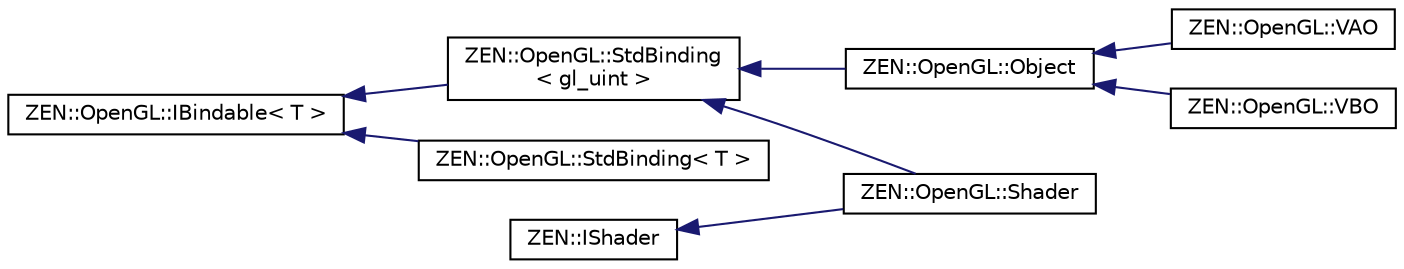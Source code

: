 digraph "Graphical Class Hierarchy"
{
 // LATEX_PDF_SIZE
  edge [fontname="Helvetica",fontsize="10",labelfontname="Helvetica",labelfontsize="10"];
  node [fontname="Helvetica",fontsize="10",shape=record];
  rankdir="LR";
  Node0 [label="ZEN::OpenGL::IBindable\< T \>",height=0.2,width=0.4,color="black", fillcolor="white", style="filled",URL="$classZEN_1_1OpenGL_1_1IBindable.html",tooltip=" "];
  Node0 -> Node1 [dir="back",color="midnightblue",fontsize="10",style="solid",fontname="Helvetica"];
  Node1 [label="ZEN::OpenGL::StdBinding\l\< gl_uint \>",height=0.2,width=0.4,color="black", fillcolor="white", style="filled",URL="$classZEN_1_1OpenGL_1_1StdBinding.html",tooltip=" "];
  Node1 -> Node2 [dir="back",color="midnightblue",fontsize="10",style="solid",fontname="Helvetica"];
  Node2 [label="ZEN::OpenGL::Object",height=0.2,width=0.4,color="black", fillcolor="white", style="filled",URL="$classZEN_1_1OpenGL_1_1Object.html",tooltip=" "];
  Node2 -> Node3 [dir="back",color="midnightblue",fontsize="10",style="solid",fontname="Helvetica"];
  Node3 [label="ZEN::OpenGL::VAO",height=0.2,width=0.4,color="black", fillcolor="white", style="filled",URL="$classZEN_1_1OpenGL_1_1VAO.html",tooltip=" "];
  Node2 -> Node4 [dir="back",color="midnightblue",fontsize="10",style="solid",fontname="Helvetica"];
  Node4 [label="ZEN::OpenGL::VBO",height=0.2,width=0.4,color="black", fillcolor="white", style="filled",URL="$classZEN_1_1OpenGL_1_1VBO.html",tooltip=" "];
  Node1 -> Node5 [dir="back",color="midnightblue",fontsize="10",style="solid",fontname="Helvetica"];
  Node5 [label="ZEN::OpenGL::Shader",height=0.2,width=0.4,color="black", fillcolor="white", style="filled",URL="$classZEN_1_1OpenGL_1_1Shader.html",tooltip=" "];
  Node0 -> Node6 [dir="back",color="midnightblue",fontsize="10",style="solid",fontname="Helvetica"];
  Node6 [label="ZEN::OpenGL::StdBinding\< T \>",height=0.2,width=0.4,color="black", fillcolor="white", style="filled",URL="$classZEN_1_1OpenGL_1_1StdBinding.html",tooltip=" "];
  Node33 [label="ZEN::IShader",height=0.2,width=0.4,color="black", fillcolor="white", style="filled",URL="$classZEN_1_1IShader.html",tooltip=" "];
  Node33 -> Node5 [dir="back",color="midnightblue",fontsize="10",style="solid",fontname="Helvetica"];
}
